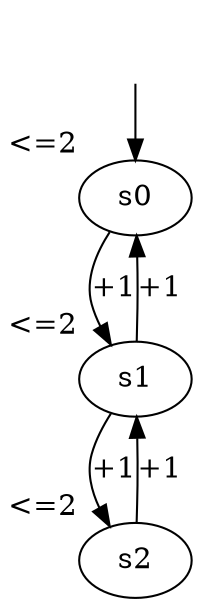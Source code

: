 digraph G {
    si[style=invis]
    s0[xlabel="<=2"]
    s1[xlabel="<=2"]
    s2[xlabel="<=2"]
    si -> s0
    s0 -> s1[label="+1"]
    s1 -> s0[label="+1"]
    s1 -> s2[label="+1"]
    s2 -> s1[label="+1"]
}